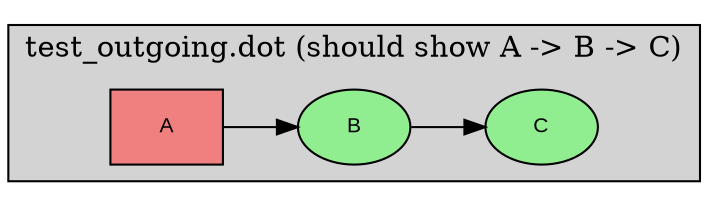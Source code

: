 digraph "TestOutgoing" {
  rankdir=LR;
  node [fontname="Arial", fontsize=10];
  edge [fontname="Arial", fontsize=8];
  compound=true;

  subgraph cluster_test_outgoing_dot__should_show_A____B____C__1 {
    label="test_outgoing.dot (should show A -> B -> C)";
    style=filled;
    fillcolor=lightgray;
    color=black;

    node1 [label="A", shape=box, style=filled, fillcolor=lightcoral];
    node2 [label="B", shape=ellipse, style=filled, fillcolor=lightgreen];
    node3 [label="C", shape=ellipse, style=filled, fillcolor=lightgreen];
  }

  node1 -> node2;
  node2 -> node3;
}